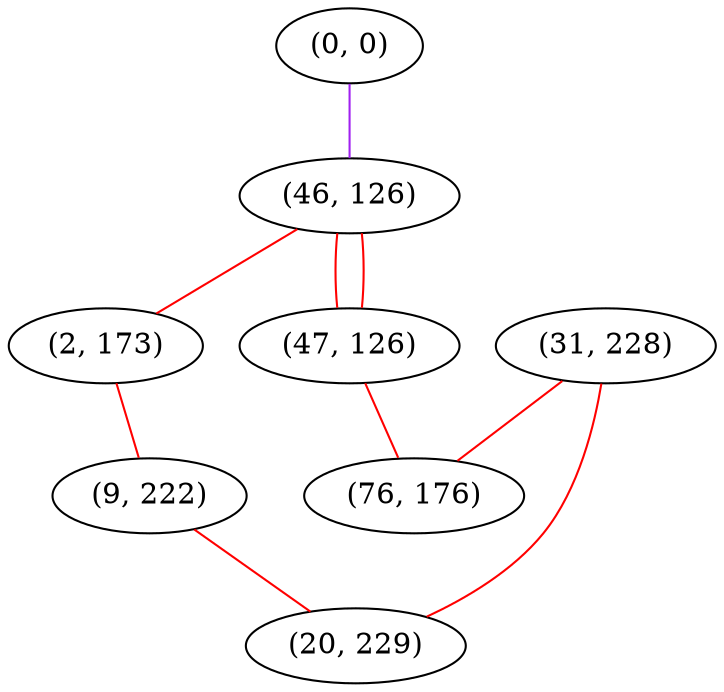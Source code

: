 graph "" {
"(0, 0)";
"(46, 126)";
"(31, 228)";
"(47, 126)";
"(2, 173)";
"(9, 222)";
"(76, 176)";
"(20, 229)";
"(0, 0)" -- "(46, 126)"  [color=purple, key=0, weight=4];
"(46, 126)" -- "(2, 173)"  [color=red, key=0, weight=1];
"(46, 126)" -- "(47, 126)"  [color=red, key=0, weight=1];
"(46, 126)" -- "(47, 126)"  [color=red, key=1, weight=1];
"(31, 228)" -- "(20, 229)"  [color=red, key=0, weight=1];
"(31, 228)" -- "(76, 176)"  [color=red, key=0, weight=1];
"(47, 126)" -- "(76, 176)"  [color=red, key=0, weight=1];
"(2, 173)" -- "(9, 222)"  [color=red, key=0, weight=1];
"(9, 222)" -- "(20, 229)"  [color=red, key=0, weight=1];
}
